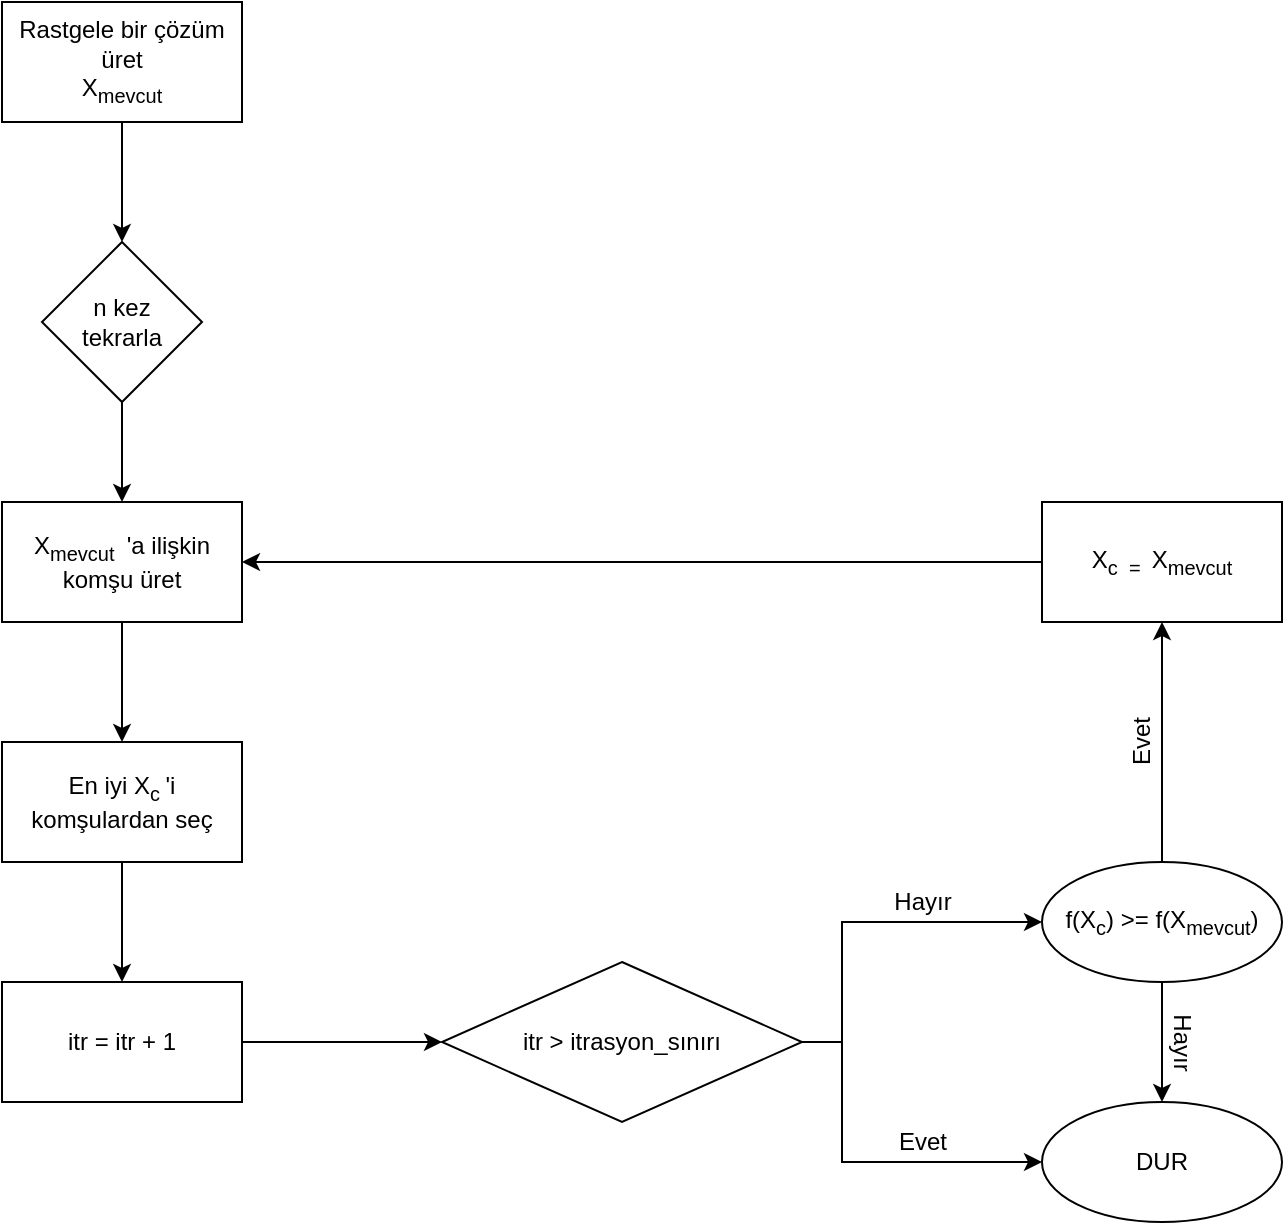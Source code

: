 <mxfile version="16.5.1" type="device"><diagram id="Ze0bTZWjyxxroDqgqDsu" name="Sayfa -1"><mxGraphModel dx="1038" dy="641" grid="1" gridSize="10" guides="1" tooltips="1" connect="1" arrows="1" fold="1" page="1" pageScale="1" pageWidth="1169" pageHeight="827" math="0" shadow="0"><root><mxCell id="0"/><mxCell id="1" parent="0"/><mxCell id="E1J1o_x-JsMIhSHJ2eeA-27" style="edgeStyle=orthogonalEdgeStyle;rounded=0;orthogonalLoop=1;jettySize=auto;html=1;entryX=0.5;entryY=0;entryDx=0;entryDy=0;" edge="1" parent="1" source="E1J1o_x-JsMIhSHJ2eeA-1" target="E1J1o_x-JsMIhSHJ2eeA-25"><mxGeometry relative="1" as="geometry"/></mxCell><mxCell id="E1J1o_x-JsMIhSHJ2eeA-1" value="Rastgele bir çözüm üret&lt;br&gt;X&lt;sub&gt;mevcut&lt;/sub&gt;" style="rounded=0;whiteSpace=wrap;html=1;" vertex="1" parent="1"><mxGeometry x="80" y="30" width="120" height="60" as="geometry"/></mxCell><mxCell id="E1J1o_x-JsMIhSHJ2eeA-6" value="" style="edgeStyle=orthogonalEdgeStyle;rounded=0;orthogonalLoop=1;jettySize=auto;html=1;" edge="1" parent="1" source="E1J1o_x-JsMIhSHJ2eeA-4" target="E1J1o_x-JsMIhSHJ2eeA-5"><mxGeometry relative="1" as="geometry"/></mxCell><mxCell id="E1J1o_x-JsMIhSHJ2eeA-4" value="X&lt;sub&gt;mevcut&amp;nbsp;&lt;/sub&gt;&amp;nbsp;'a ilişkin komşu üret" style="rounded=0;whiteSpace=wrap;html=1;" vertex="1" parent="1"><mxGeometry x="80" y="280" width="120" height="60" as="geometry"/></mxCell><mxCell id="E1J1o_x-JsMIhSHJ2eeA-8" value="" style="edgeStyle=orthogonalEdgeStyle;rounded=0;orthogonalLoop=1;jettySize=auto;html=1;" edge="1" parent="1" source="E1J1o_x-JsMIhSHJ2eeA-5" target="E1J1o_x-JsMIhSHJ2eeA-7"><mxGeometry relative="1" as="geometry"/></mxCell><mxCell id="E1J1o_x-JsMIhSHJ2eeA-5" value="En iyi X&lt;sub&gt;c&amp;nbsp;&lt;/sub&gt;'i komşulardan seç" style="whiteSpace=wrap;html=1;rounded=0;" vertex="1" parent="1"><mxGeometry x="80" y="400" width="120" height="60" as="geometry"/></mxCell><mxCell id="E1J1o_x-JsMIhSHJ2eeA-10" value="" style="edgeStyle=orthogonalEdgeStyle;rounded=0;orthogonalLoop=1;jettySize=auto;html=1;" edge="1" parent="1" source="E1J1o_x-JsMIhSHJ2eeA-7" target="E1J1o_x-JsMIhSHJ2eeA-9"><mxGeometry relative="1" as="geometry"/></mxCell><mxCell id="E1J1o_x-JsMIhSHJ2eeA-7" value="itr = itr + 1" style="whiteSpace=wrap;html=1;rounded=0;" vertex="1" parent="1"><mxGeometry x="80" y="520" width="120" height="60" as="geometry"/></mxCell><mxCell id="E1J1o_x-JsMIhSHJ2eeA-12" value="" style="edgeStyle=orthogonalEdgeStyle;rounded=0;orthogonalLoop=1;jettySize=auto;html=1;" edge="1" parent="1" source="E1J1o_x-JsMIhSHJ2eeA-9" target="E1J1o_x-JsMIhSHJ2eeA-11"><mxGeometry relative="1" as="geometry"><Array as="points"><mxPoint x="500" y="550"/><mxPoint x="500" y="490"/></Array></mxGeometry></mxCell><mxCell id="E1J1o_x-JsMIhSHJ2eeA-14" value="" style="edgeStyle=orthogonalEdgeStyle;rounded=0;orthogonalLoop=1;jettySize=auto;html=1;" edge="1" parent="1" source="E1J1o_x-JsMIhSHJ2eeA-9" target="E1J1o_x-JsMIhSHJ2eeA-13"><mxGeometry relative="1" as="geometry"><Array as="points"><mxPoint x="500" y="550"/><mxPoint x="500" y="610"/></Array></mxGeometry></mxCell><mxCell id="E1J1o_x-JsMIhSHJ2eeA-9" value="itr &amp;gt; itrasyon_sınırı" style="rhombus;whiteSpace=wrap;html=1;rounded=0;" vertex="1" parent="1"><mxGeometry x="300" y="510" width="180" height="80" as="geometry"/></mxCell><mxCell id="E1J1o_x-JsMIhSHJ2eeA-18" value="" style="edgeStyle=orthogonalEdgeStyle;rounded=0;orthogonalLoop=1;jettySize=auto;html=1;" edge="1" parent="1" source="E1J1o_x-JsMIhSHJ2eeA-11" target="E1J1o_x-JsMIhSHJ2eeA-17"><mxGeometry relative="1" as="geometry"/></mxCell><mxCell id="E1J1o_x-JsMIhSHJ2eeA-21" value="" style="edgeStyle=orthogonalEdgeStyle;rounded=0;orthogonalLoop=1;jettySize=auto;html=1;" edge="1" parent="1" source="E1J1o_x-JsMIhSHJ2eeA-11" target="E1J1o_x-JsMIhSHJ2eeA-13"><mxGeometry relative="1" as="geometry"/></mxCell><mxCell id="E1J1o_x-JsMIhSHJ2eeA-11" value="f(X&lt;sub&gt;c&lt;/sub&gt;) &amp;gt;= f(X&lt;sub&gt;mevcut&lt;/sub&gt;)" style="ellipse;whiteSpace=wrap;html=1;rounded=0;" vertex="1" parent="1"><mxGeometry x="600" y="460" width="120" height="60" as="geometry"/></mxCell><mxCell id="E1J1o_x-JsMIhSHJ2eeA-13" value="DUR" style="ellipse;whiteSpace=wrap;html=1;rounded=0;" vertex="1" parent="1"><mxGeometry x="600" y="580" width="120" height="60" as="geometry"/></mxCell><mxCell id="E1J1o_x-JsMIhSHJ2eeA-15" value="Hayır" style="text;html=1;align=center;verticalAlign=middle;resizable=0;points=[];autosize=1;strokeColor=none;fillColor=none;" vertex="1" parent="1"><mxGeometry x="520" y="470" width="40" height="20" as="geometry"/></mxCell><mxCell id="E1J1o_x-JsMIhSHJ2eeA-16" value="Evet" style="text;html=1;align=center;verticalAlign=middle;resizable=0;points=[];autosize=1;strokeColor=none;fillColor=none;" vertex="1" parent="1"><mxGeometry x="520" y="590" width="40" height="20" as="geometry"/></mxCell><mxCell id="E1J1o_x-JsMIhSHJ2eeA-19" style="edgeStyle=orthogonalEdgeStyle;rounded=0;orthogonalLoop=1;jettySize=auto;html=1;entryX=1;entryY=0.5;entryDx=0;entryDy=0;" edge="1" parent="1" source="E1J1o_x-JsMIhSHJ2eeA-17" target="E1J1o_x-JsMIhSHJ2eeA-4"><mxGeometry relative="1" as="geometry"/></mxCell><mxCell id="E1J1o_x-JsMIhSHJ2eeA-17" value="X&lt;sub&gt;c&amp;nbsp; =&amp;nbsp;&amp;nbsp;&lt;/sub&gt;X&lt;sub&gt;mevcut&lt;/sub&gt;" style="whiteSpace=wrap;html=1;rounded=0;" vertex="1" parent="1"><mxGeometry x="600" y="280" width="120" height="60" as="geometry"/></mxCell><mxCell id="E1J1o_x-JsMIhSHJ2eeA-20" value="Evet" style="text;html=1;align=center;verticalAlign=middle;resizable=0;points=[];autosize=1;strokeColor=none;fillColor=none;rotation=-90;" vertex="1" parent="1"><mxGeometry x="630" y="390" width="40" height="20" as="geometry"/></mxCell><mxCell id="E1J1o_x-JsMIhSHJ2eeA-22" value="Hayır" style="text;html=1;align=center;verticalAlign=middle;resizable=0;points=[];autosize=1;strokeColor=none;fillColor=none;rotation=90;" vertex="1" parent="1"><mxGeometry x="650" y="540" width="40" height="20" as="geometry"/></mxCell><mxCell id="E1J1o_x-JsMIhSHJ2eeA-28" value="" style="edgeStyle=orthogonalEdgeStyle;rounded=0;orthogonalLoop=1;jettySize=auto;html=1;" edge="1" parent="1" source="E1J1o_x-JsMIhSHJ2eeA-25" target="E1J1o_x-JsMIhSHJ2eeA-4"><mxGeometry relative="1" as="geometry"/></mxCell><mxCell id="E1J1o_x-JsMIhSHJ2eeA-25" value="n kez&lt;br&gt;tekrarla" style="rhombus;whiteSpace=wrap;html=1;rounded=0;" vertex="1" parent="1"><mxGeometry x="100" y="150" width="80" height="80" as="geometry"/></mxCell></root></mxGraphModel></diagram></mxfile>